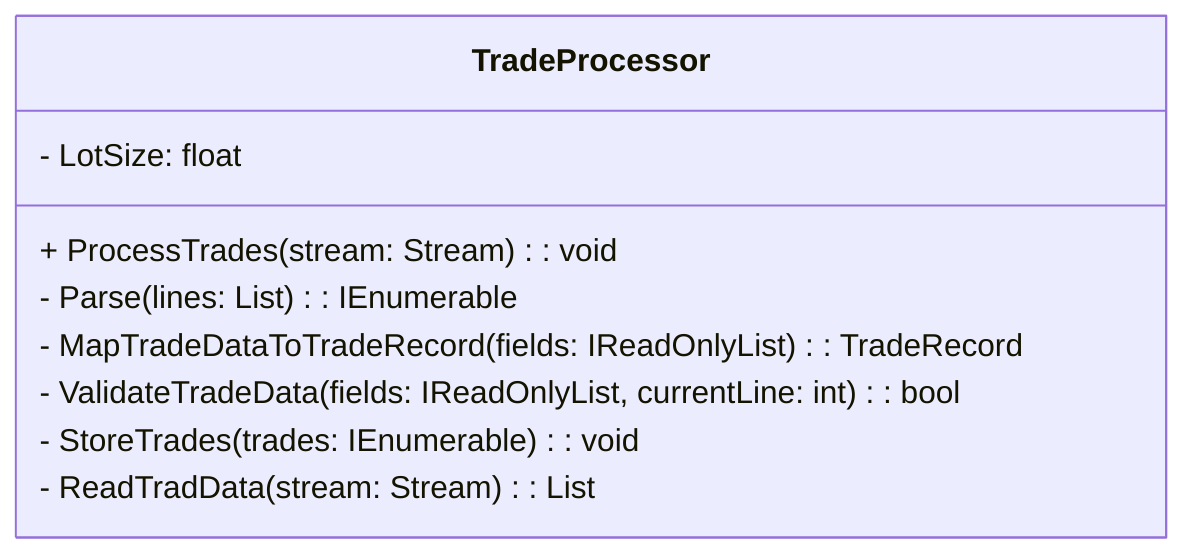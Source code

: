 classDiagram
direction TB

class TradeProcessor {
  - LotSize: float
  + ProcessTrades(stream: Stream): void
  - Parse(lines: List): IEnumerable
  - MapTradeDataToTradeRecord(fields: IReadOnlyList): TradeRecord
  - ValidateTradeData(fields: IReadOnlyList, currentLine: int): bool
  - StoreTrades(trades: IEnumerable): void
  - ReadTradData(stream: Stream): List
}